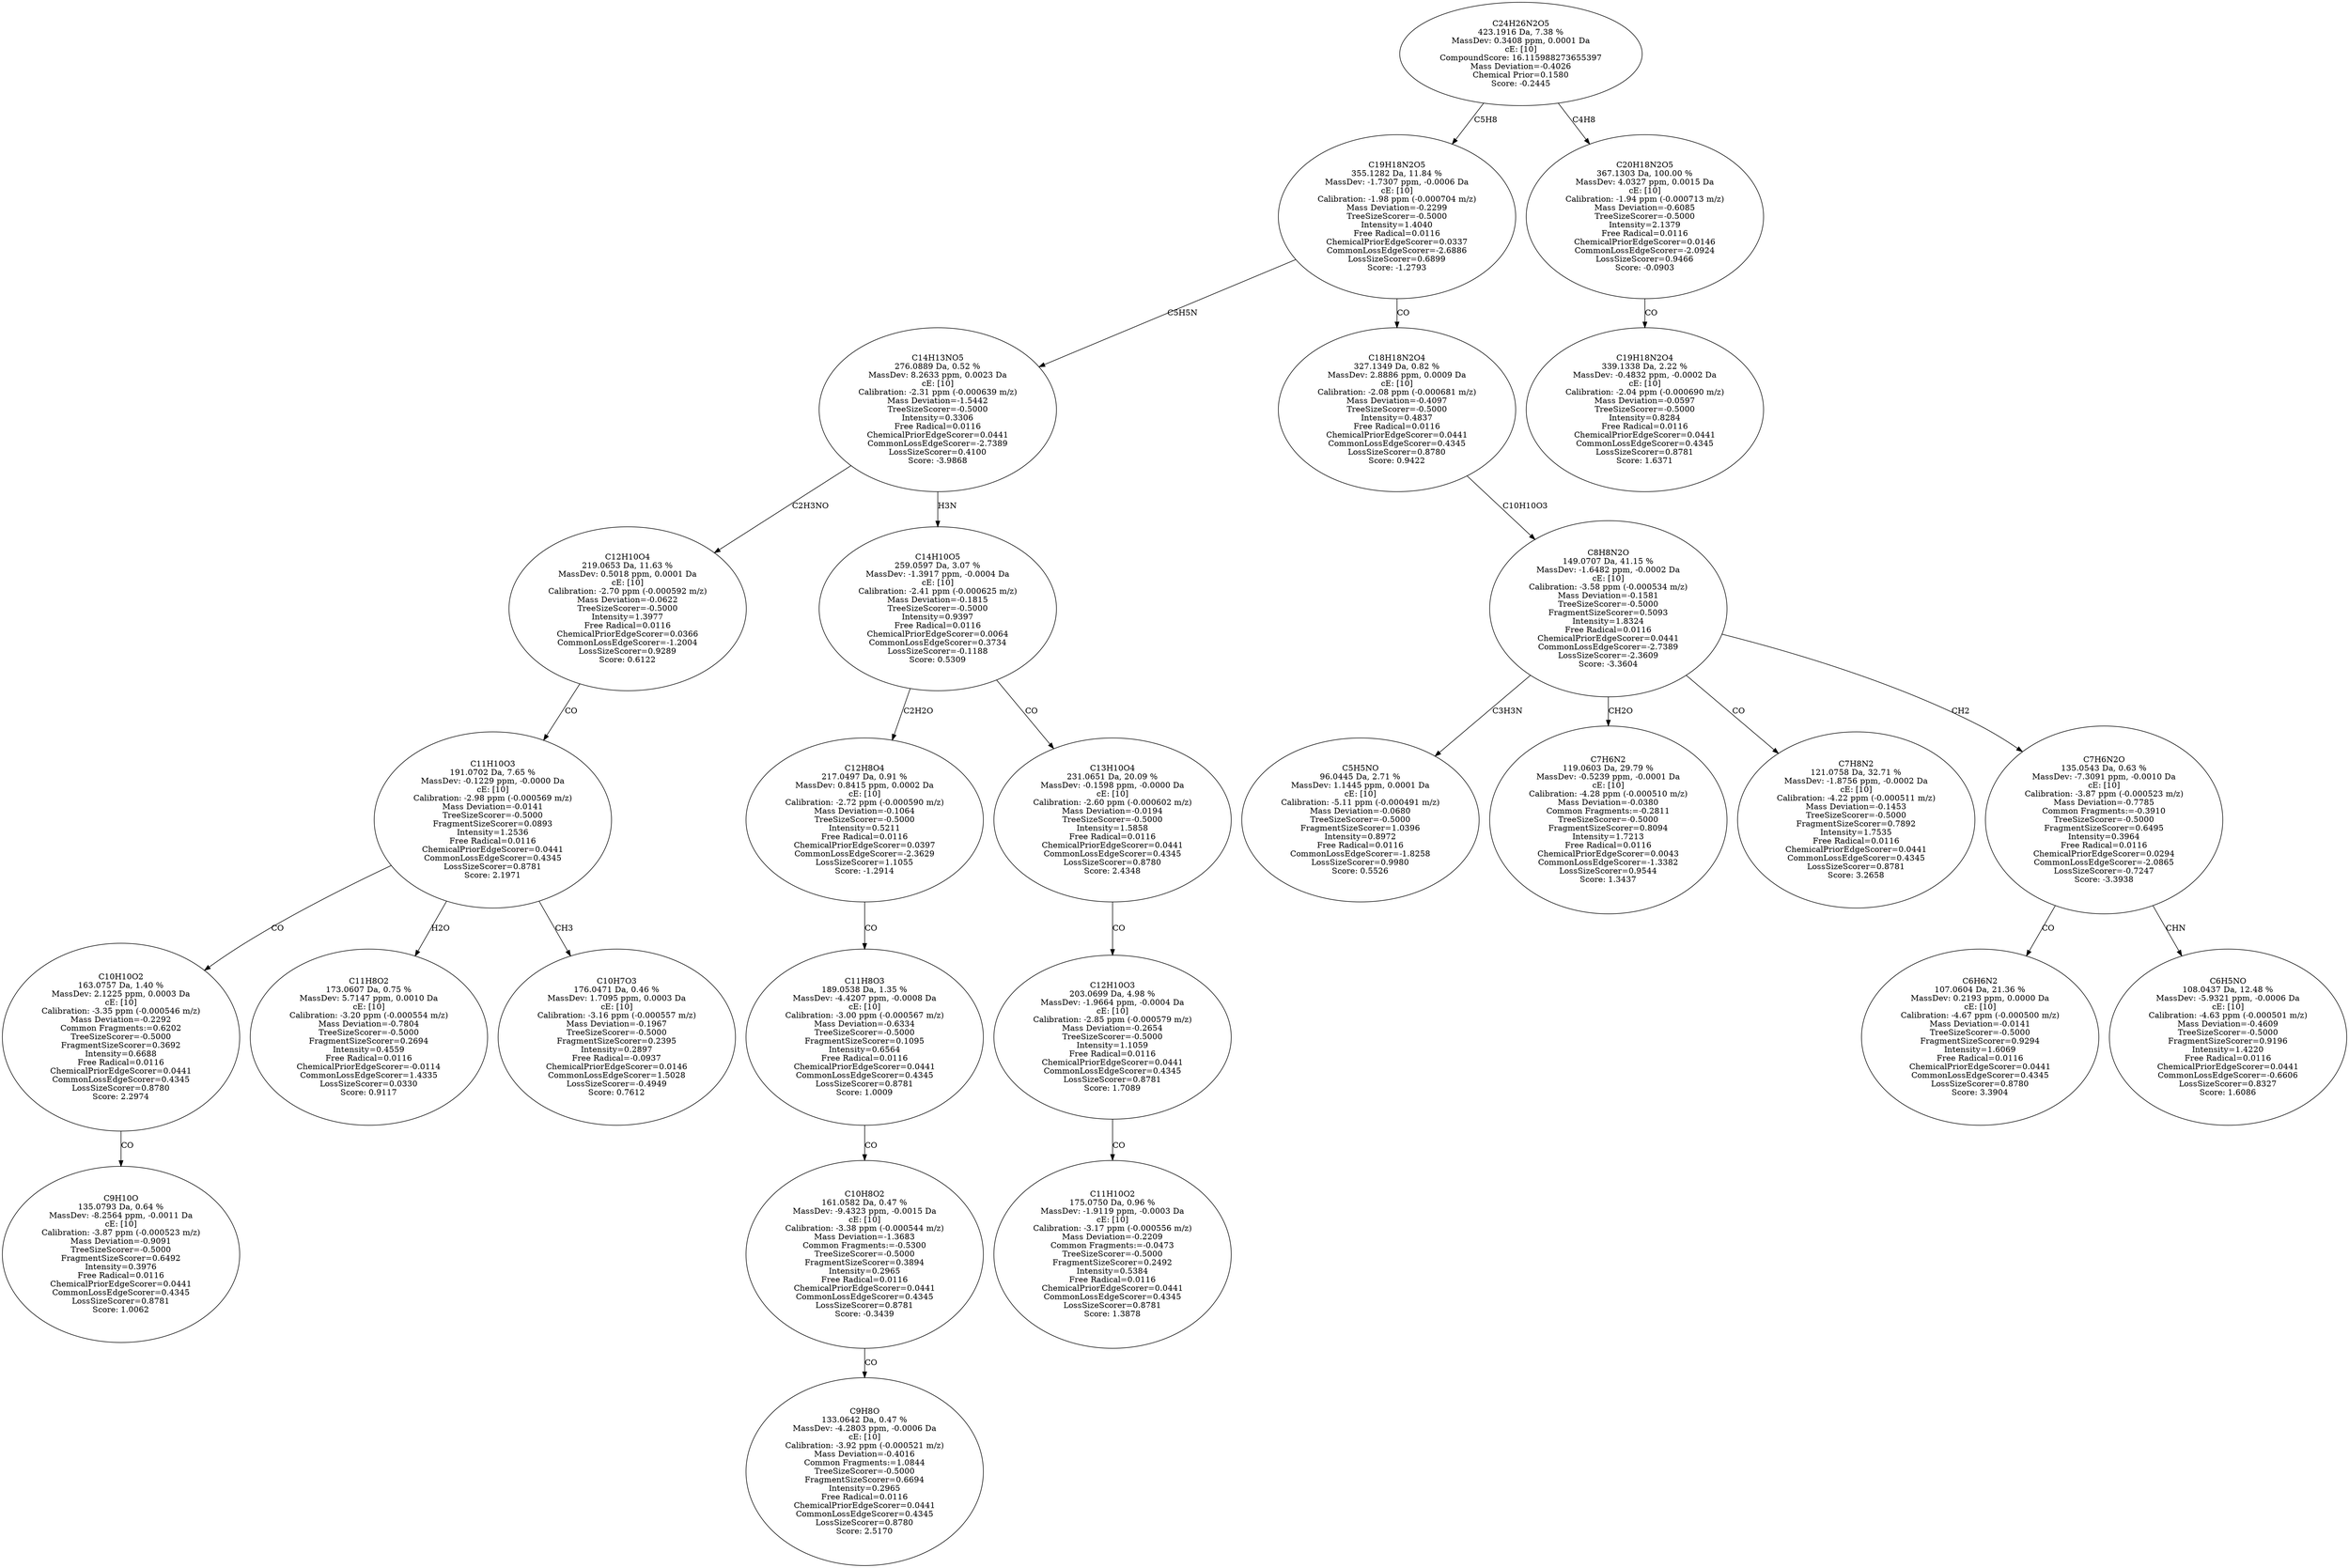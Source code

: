 strict digraph {
v1 [label="C9H10O\n135.0793 Da, 0.64 %\nMassDev: -8.2564 ppm, -0.0011 Da\ncE: [10]\nCalibration: -3.87 ppm (-0.000523 m/z)\nMass Deviation=-0.9091\nTreeSizeScorer=-0.5000\nFragmentSizeScorer=0.6492\nIntensity=0.3976\nFree Radical=0.0116\nChemicalPriorEdgeScorer=0.0441\nCommonLossEdgeScorer=0.4345\nLossSizeScorer=0.8781\nScore: 1.0062"];
v2 [label="C10H10O2\n163.0757 Da, 1.40 %\nMassDev: 2.1225 ppm, 0.0003 Da\ncE: [10]\nCalibration: -3.35 ppm (-0.000546 m/z)\nMass Deviation=-0.2292\nCommon Fragments:=0.6202\nTreeSizeScorer=-0.5000\nFragmentSizeScorer=0.3692\nIntensity=0.6688\nFree Radical=0.0116\nChemicalPriorEdgeScorer=0.0441\nCommonLossEdgeScorer=0.4345\nLossSizeScorer=0.8780\nScore: 2.2974"];
v3 [label="C11H8O2\n173.0607 Da, 0.75 %\nMassDev: 5.7147 ppm, 0.0010 Da\ncE: [10]\nCalibration: -3.20 ppm (-0.000554 m/z)\nMass Deviation=-0.7804\nTreeSizeScorer=-0.5000\nFragmentSizeScorer=0.2694\nIntensity=0.4559\nFree Radical=0.0116\nChemicalPriorEdgeScorer=-0.0114\nCommonLossEdgeScorer=1.4335\nLossSizeScorer=0.0330\nScore: 0.9117"];
v4 [label="C10H7O3\n176.0471 Da, 0.46 %\nMassDev: 1.7095 ppm, 0.0003 Da\ncE: [10]\nCalibration: -3.16 ppm (-0.000557 m/z)\nMass Deviation=-0.1967\nTreeSizeScorer=-0.5000\nFragmentSizeScorer=0.2395\nIntensity=0.2897\nFree Radical=-0.0937\nChemicalPriorEdgeScorer=0.0146\nCommonLossEdgeScorer=1.5028\nLossSizeScorer=-0.4949\nScore: 0.7612"];
v5 [label="C11H10O3\n191.0702 Da, 7.65 %\nMassDev: -0.1229 ppm, -0.0000 Da\ncE: [10]\nCalibration: -2.98 ppm (-0.000569 m/z)\nMass Deviation=-0.0141\nTreeSizeScorer=-0.5000\nFragmentSizeScorer=0.0893\nIntensity=1.2536\nFree Radical=0.0116\nChemicalPriorEdgeScorer=0.0441\nCommonLossEdgeScorer=0.4345\nLossSizeScorer=0.8781\nScore: 2.1971"];
v6 [label="C12H10O4\n219.0653 Da, 11.63 %\nMassDev: 0.5018 ppm, 0.0001 Da\ncE: [10]\nCalibration: -2.70 ppm (-0.000592 m/z)\nMass Deviation=-0.0622\nTreeSizeScorer=-0.5000\nIntensity=1.3977\nFree Radical=0.0116\nChemicalPriorEdgeScorer=0.0366\nCommonLossEdgeScorer=-1.2004\nLossSizeScorer=0.9289\nScore: 0.6122"];
v7 [label="C9H8O\n133.0642 Da, 0.47 %\nMassDev: -4.2803 ppm, -0.0006 Da\ncE: [10]\nCalibration: -3.92 ppm (-0.000521 m/z)\nMass Deviation=-0.4016\nCommon Fragments:=1.0844\nTreeSizeScorer=-0.5000\nFragmentSizeScorer=0.6694\nIntensity=0.2965\nFree Radical=0.0116\nChemicalPriorEdgeScorer=0.0441\nCommonLossEdgeScorer=0.4345\nLossSizeScorer=0.8780\nScore: 2.5170"];
v8 [label="C10H8O2\n161.0582 Da, 0.47 %\nMassDev: -9.4323 ppm, -0.0015 Da\ncE: [10]\nCalibration: -3.38 ppm (-0.000544 m/z)\nMass Deviation=-1.3683\nCommon Fragments:=-0.5300\nTreeSizeScorer=-0.5000\nFragmentSizeScorer=0.3894\nIntensity=0.2965\nFree Radical=0.0116\nChemicalPriorEdgeScorer=0.0441\nCommonLossEdgeScorer=0.4345\nLossSizeScorer=0.8781\nScore: -0.3439"];
v9 [label="C11H8O3\n189.0538 Da, 1.35 %\nMassDev: -4.4207 ppm, -0.0008 Da\ncE: [10]\nCalibration: -3.00 ppm (-0.000567 m/z)\nMass Deviation=-0.6334\nTreeSizeScorer=-0.5000\nFragmentSizeScorer=0.1095\nIntensity=0.6564\nFree Radical=0.0116\nChemicalPriorEdgeScorer=0.0441\nCommonLossEdgeScorer=0.4345\nLossSizeScorer=0.8781\nScore: 1.0009"];
v10 [label="C12H8O4\n217.0497 Da, 0.91 %\nMassDev: 0.8415 ppm, 0.0002 Da\ncE: [10]\nCalibration: -2.72 ppm (-0.000590 m/z)\nMass Deviation=-0.1064\nTreeSizeScorer=-0.5000\nIntensity=0.5211\nFree Radical=0.0116\nChemicalPriorEdgeScorer=0.0397\nCommonLossEdgeScorer=-2.3629\nLossSizeScorer=1.1055\nScore: -1.2914"];
v11 [label="C11H10O2\n175.0750 Da, 0.96 %\nMassDev: -1.9119 ppm, -0.0003 Da\ncE: [10]\nCalibration: -3.17 ppm (-0.000556 m/z)\nMass Deviation=-0.2209\nCommon Fragments:=-0.0473\nTreeSizeScorer=-0.5000\nFragmentSizeScorer=0.2492\nIntensity=0.5384\nFree Radical=0.0116\nChemicalPriorEdgeScorer=0.0441\nCommonLossEdgeScorer=0.4345\nLossSizeScorer=0.8781\nScore: 1.3878"];
v12 [label="C12H10O3\n203.0699 Da, 4.98 %\nMassDev: -1.9664 ppm, -0.0004 Da\ncE: [10]\nCalibration: -2.85 ppm (-0.000579 m/z)\nMass Deviation=-0.2654\nTreeSizeScorer=-0.5000\nIntensity=1.1059\nFree Radical=0.0116\nChemicalPriorEdgeScorer=0.0441\nCommonLossEdgeScorer=0.4345\nLossSizeScorer=0.8781\nScore: 1.7089"];
v13 [label="C13H10O4\n231.0651 Da, 20.09 %\nMassDev: -0.1598 ppm, -0.0000 Da\ncE: [10]\nCalibration: -2.60 ppm (-0.000602 m/z)\nMass Deviation=-0.0194\nTreeSizeScorer=-0.5000\nIntensity=1.5858\nFree Radical=0.0116\nChemicalPriorEdgeScorer=0.0441\nCommonLossEdgeScorer=0.4345\nLossSizeScorer=0.8780\nScore: 2.4348"];
v14 [label="C14H10O5\n259.0597 Da, 3.07 %\nMassDev: -1.3917 ppm, -0.0004 Da\ncE: [10]\nCalibration: -2.41 ppm (-0.000625 m/z)\nMass Deviation=-0.1815\nTreeSizeScorer=-0.5000\nIntensity=0.9397\nFree Radical=0.0116\nChemicalPriorEdgeScorer=0.0064\nCommonLossEdgeScorer=0.3734\nLossSizeScorer=-0.1188\nScore: 0.5309"];
v15 [label="C14H13NO5\n276.0889 Da, 0.52 %\nMassDev: 8.2633 ppm, 0.0023 Da\ncE: [10]\nCalibration: -2.31 ppm (-0.000639 m/z)\nMass Deviation=-1.5442\nTreeSizeScorer=-0.5000\nIntensity=0.3306\nFree Radical=0.0116\nChemicalPriorEdgeScorer=0.0441\nCommonLossEdgeScorer=-2.7389\nLossSizeScorer=0.4100\nScore: -3.9868"];
v16 [label="C5H5NO\n96.0445 Da, 2.71 %\nMassDev: 1.1445 ppm, 0.0001 Da\ncE: [10]\nCalibration: -5.11 ppm (-0.000491 m/z)\nMass Deviation=-0.0680\nTreeSizeScorer=-0.5000\nFragmentSizeScorer=1.0396\nIntensity=0.8972\nFree Radical=0.0116\nCommonLossEdgeScorer=-1.8258\nLossSizeScorer=0.9980\nScore: 0.5526"];
v17 [label="C7H6N2\n119.0603 Da, 29.79 %\nMassDev: -0.5239 ppm, -0.0001 Da\ncE: [10]\nCalibration: -4.28 ppm (-0.000510 m/z)\nMass Deviation=-0.0380\nCommon Fragments:=-0.2811\nTreeSizeScorer=-0.5000\nFragmentSizeScorer=0.8094\nIntensity=1.7213\nFree Radical=0.0116\nChemicalPriorEdgeScorer=0.0043\nCommonLossEdgeScorer=-1.3382\nLossSizeScorer=0.9544\nScore: 1.3437"];
v18 [label="C7H8N2\n121.0758 Da, 32.71 %\nMassDev: -1.8756 ppm, -0.0002 Da\ncE: [10]\nCalibration: -4.22 ppm (-0.000511 m/z)\nMass Deviation=-0.1453\nTreeSizeScorer=-0.5000\nFragmentSizeScorer=0.7892\nIntensity=1.7535\nFree Radical=0.0116\nChemicalPriorEdgeScorer=0.0441\nCommonLossEdgeScorer=0.4345\nLossSizeScorer=0.8781\nScore: 3.2658"];
v19 [label="C6H6N2\n107.0604 Da, 21.36 %\nMassDev: 0.2193 ppm, 0.0000 Da\ncE: [10]\nCalibration: -4.67 ppm (-0.000500 m/z)\nMass Deviation=-0.0141\nTreeSizeScorer=-0.5000\nFragmentSizeScorer=0.9294\nIntensity=1.6069\nFree Radical=0.0116\nChemicalPriorEdgeScorer=0.0441\nCommonLossEdgeScorer=0.4345\nLossSizeScorer=0.8780\nScore: 3.3904"];
v20 [label="C6H5NO\n108.0437 Da, 12.48 %\nMassDev: -5.9321 ppm, -0.0006 Da\ncE: [10]\nCalibration: -4.63 ppm (-0.000501 m/z)\nMass Deviation=-0.4609\nTreeSizeScorer=-0.5000\nFragmentSizeScorer=0.9196\nIntensity=1.4220\nFree Radical=0.0116\nChemicalPriorEdgeScorer=0.0441\nCommonLossEdgeScorer=-0.6606\nLossSizeScorer=0.8327\nScore: 1.6086"];
v21 [label="C7H6N2O\n135.0543 Da, 0.63 %\nMassDev: -7.3091 ppm, -0.0010 Da\ncE: [10]\nCalibration: -3.87 ppm (-0.000523 m/z)\nMass Deviation=-0.7785\nCommon Fragments:=-0.3910\nTreeSizeScorer=-0.5000\nFragmentSizeScorer=0.6495\nIntensity=0.3964\nFree Radical=0.0116\nChemicalPriorEdgeScorer=0.0294\nCommonLossEdgeScorer=-2.0865\nLossSizeScorer=-0.7247\nScore: -3.3938"];
v22 [label="C8H8N2O\n149.0707 Da, 41.15 %\nMassDev: -1.6482 ppm, -0.0002 Da\ncE: [10]\nCalibration: -3.58 ppm (-0.000534 m/z)\nMass Deviation=-0.1581\nTreeSizeScorer=-0.5000\nFragmentSizeScorer=0.5093\nIntensity=1.8324\nFree Radical=0.0116\nChemicalPriorEdgeScorer=0.0441\nCommonLossEdgeScorer=-2.7389\nLossSizeScorer=-2.3609\nScore: -3.3604"];
v23 [label="C18H18N2O4\n327.1349 Da, 0.82 %\nMassDev: 2.8886 ppm, 0.0009 Da\ncE: [10]\nCalibration: -2.08 ppm (-0.000681 m/z)\nMass Deviation=-0.4097\nTreeSizeScorer=-0.5000\nIntensity=0.4837\nFree Radical=0.0116\nChemicalPriorEdgeScorer=0.0441\nCommonLossEdgeScorer=0.4345\nLossSizeScorer=0.8780\nScore: 0.9422"];
v24 [label="C19H18N2O5\n355.1282 Da, 11.84 %\nMassDev: -1.7307 ppm, -0.0006 Da\ncE: [10]\nCalibration: -1.98 ppm (-0.000704 m/z)\nMass Deviation=-0.2299\nTreeSizeScorer=-0.5000\nIntensity=1.4040\nFree Radical=0.0116\nChemicalPriorEdgeScorer=0.0337\nCommonLossEdgeScorer=-2.6886\nLossSizeScorer=0.6899\nScore: -1.2793"];
v25 [label="C19H18N2O4\n339.1338 Da, 2.22 %\nMassDev: -0.4832 ppm, -0.0002 Da\ncE: [10]\nCalibration: -2.04 ppm (-0.000690 m/z)\nMass Deviation=-0.0597\nTreeSizeScorer=-0.5000\nIntensity=0.8284\nFree Radical=0.0116\nChemicalPriorEdgeScorer=0.0441\nCommonLossEdgeScorer=0.4345\nLossSizeScorer=0.8781\nScore: 1.6371"];
v26 [label="C20H18N2O5\n367.1303 Da, 100.00 %\nMassDev: 4.0327 ppm, 0.0015 Da\ncE: [10]\nCalibration: -1.94 ppm (-0.000713 m/z)\nMass Deviation=-0.6085\nTreeSizeScorer=-0.5000\nIntensity=2.1379\nFree Radical=0.0116\nChemicalPriorEdgeScorer=0.0146\nCommonLossEdgeScorer=-2.0924\nLossSizeScorer=0.9466\nScore: -0.0903"];
v27 [label="C24H26N2O5\n423.1916 Da, 7.38 %\nMassDev: 0.3408 ppm, 0.0001 Da\ncE: [10]\nCompoundScore: 16.115988273655397\nMass Deviation=-0.4026\nChemical Prior=0.1580\nScore: -0.2445"];
v2 -> v1 [label="CO"];
v5 -> v2 [label="CO"];
v5 -> v3 [label="H2O"];
v5 -> v4 [label="CH3"];
v6 -> v5 [label="CO"];
v15 -> v6 [label="C2H3NO"];
v8 -> v7 [label="CO"];
v9 -> v8 [label="CO"];
v10 -> v9 [label="CO"];
v14 -> v10 [label="C2H2O"];
v12 -> v11 [label="CO"];
v13 -> v12 [label="CO"];
v14 -> v13 [label="CO"];
v15 -> v14 [label="H3N"];
v24 -> v15 [label="C5H5N"];
v22 -> v16 [label="C3H3N"];
v22 -> v17 [label="CH2O"];
v22 -> v18 [label="CO"];
v21 -> v19 [label="CO"];
v21 -> v20 [label="CHN"];
v22 -> v21 [label="CH2"];
v23 -> v22 [label="C10H10O3"];
v24 -> v23 [label="CO"];
v27 -> v24 [label="C5H8"];
v26 -> v25 [label="CO"];
v27 -> v26 [label="C4H8"];
}